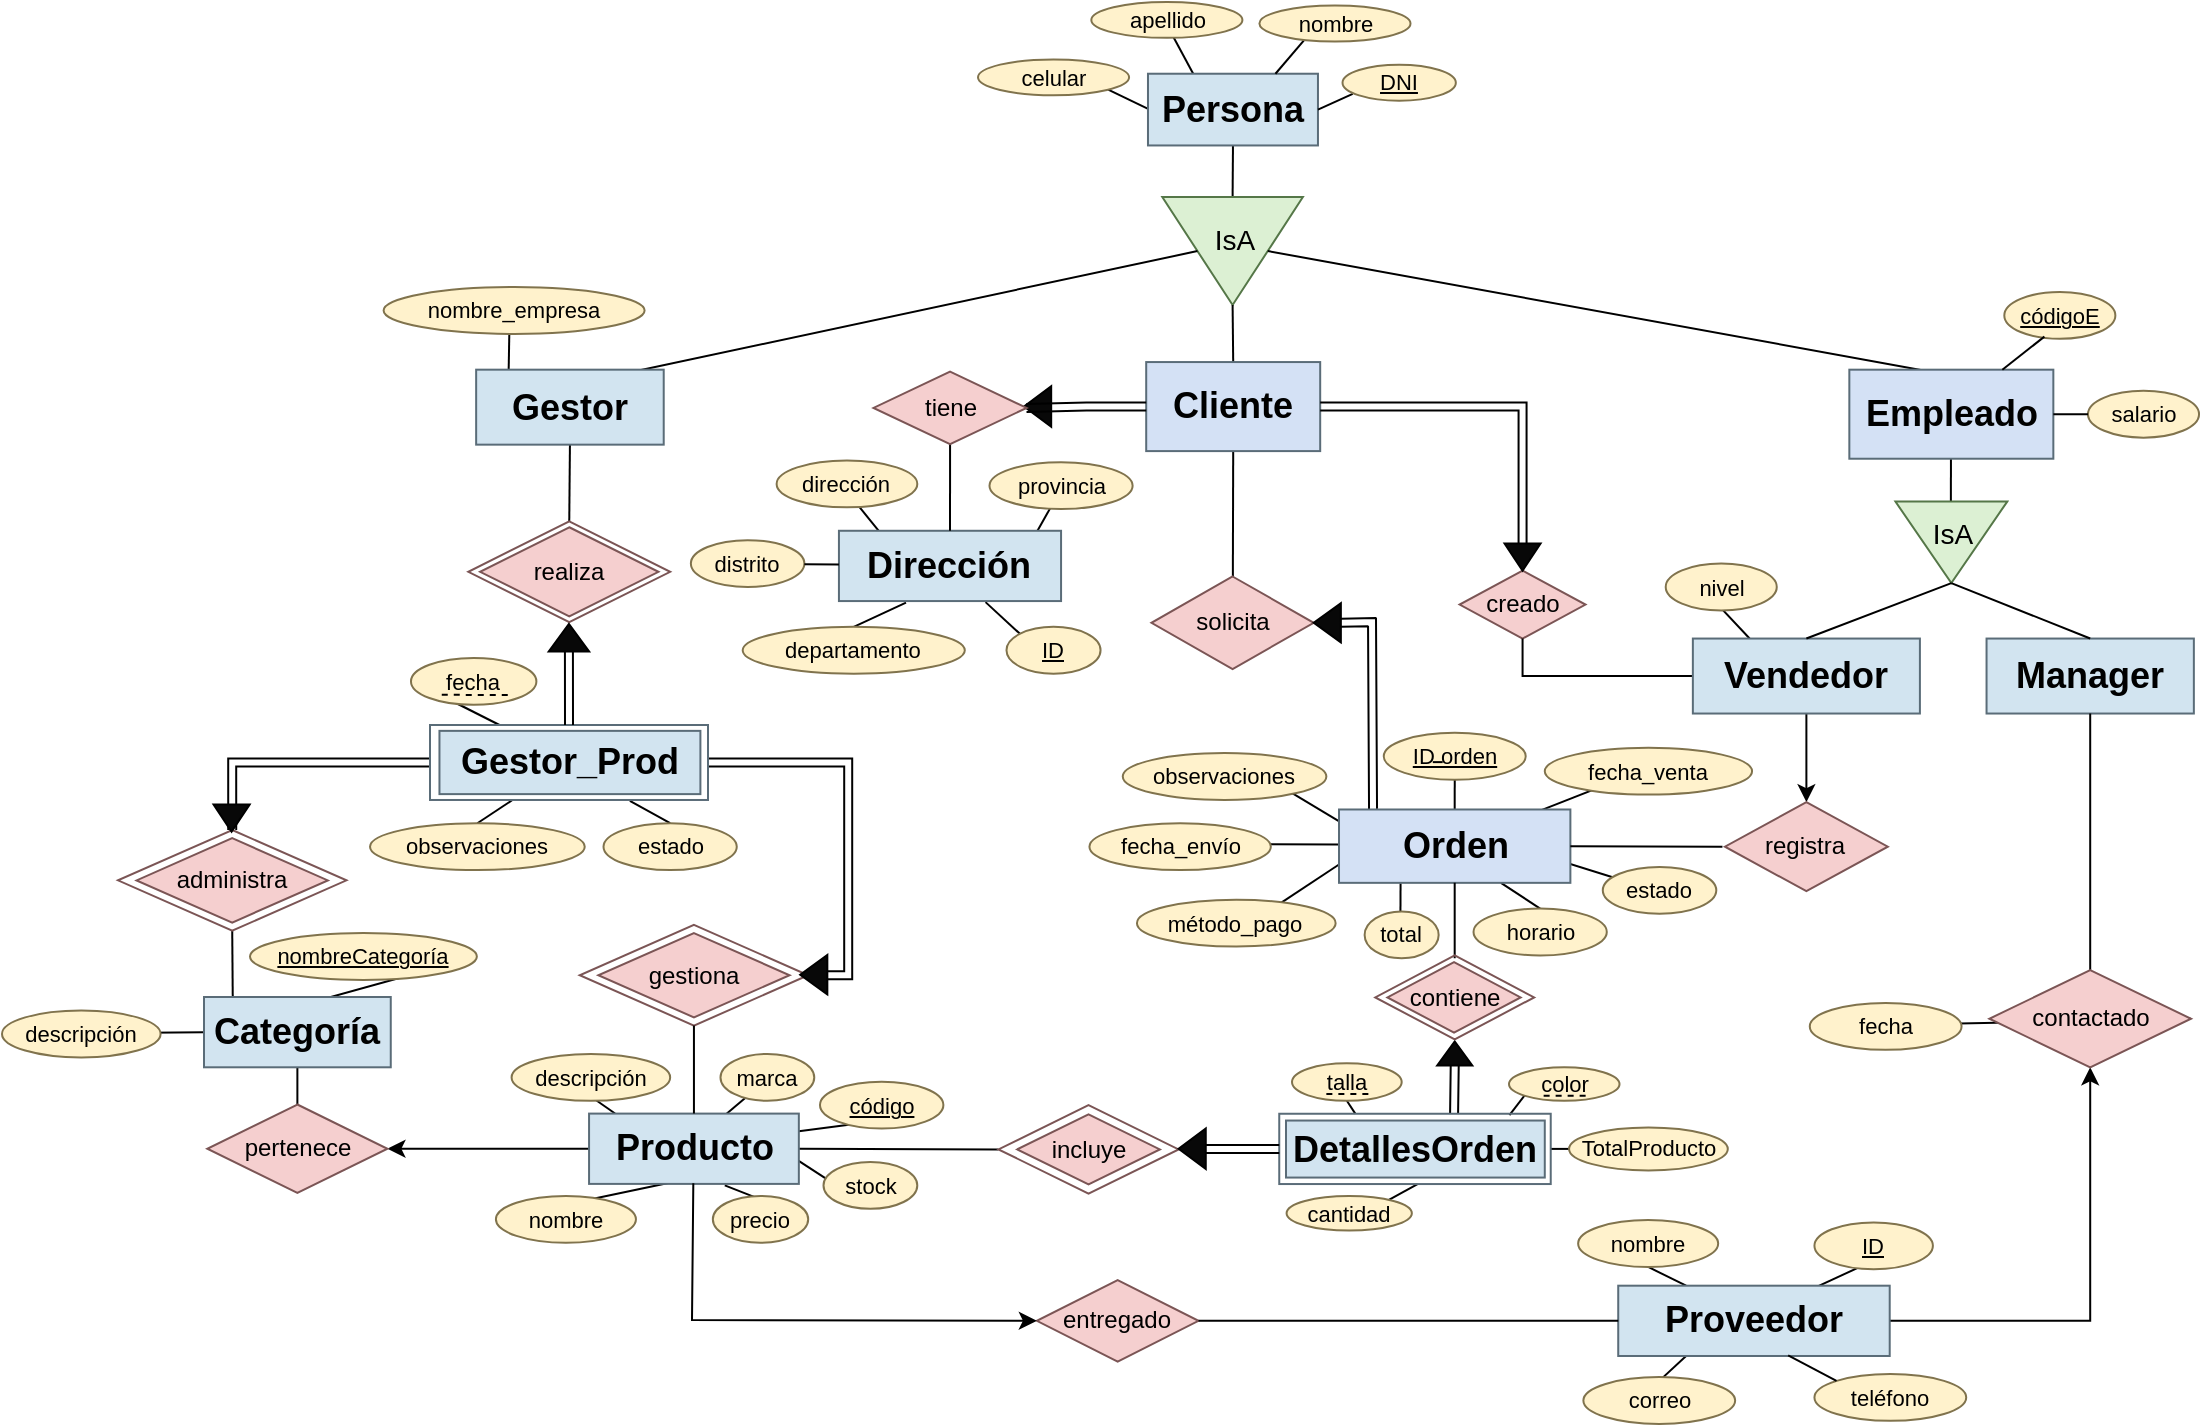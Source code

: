<mxfile version="24.7.17">
  <diagram id="R2lEEEUBdFMjLlhIrx00" name="Page-1">
    <mxGraphModel dx="2688" dy="649" grid="0" gridSize="10" guides="1" tooltips="1" connect="1" arrows="1" fold="1" page="1" pageScale="1" pageWidth="850" pageHeight="1100" math="0" shadow="0" extFonts="Permanent Marker^https://fonts.googleapis.com/css?family=Permanent+Marker">
      <root>
        <mxCell id="0" />
        <mxCell id="1" parent="0" />
        <mxCell id="0wbGflrNy1XPaG-S96dj-253" value="" style="endArrow=none;html=1;rounded=0;entryX=0.5;entryY=1;entryDx=0;entryDy=0;exitX=0.154;exitY=0.024;exitDx=0;exitDy=0;exitPerimeter=0;" edge="1" parent="1" source="0wbGflrNy1XPaG-S96dj-189" target="0wbGflrNy1XPaG-S96dj-252">
          <mxGeometry width="50" height="50" relative="1" as="geometry">
            <mxPoint x="40.25" y="567.12" as="sourcePoint" />
            <mxPoint x="-8.889" y="528.377" as="targetPoint" />
          </mxGeometry>
        </mxCell>
        <mxCell id="0wbGflrNy1XPaG-S96dj-197" value="" style="endArrow=none;html=1;rounded=0;exitX=1;exitY=0.5;exitDx=0;exitDy=0;entryX=0;entryY=0.5;entryDx=0;entryDy=0;" edge="1" parent="1" source="0wbGflrNy1XPaG-S96dj-194" target="0wbGflrNy1XPaG-S96dj-189">
          <mxGeometry width="50" height="50" relative="1" as="geometry">
            <mxPoint x="46.914" y="557.017" as="sourcePoint" />
            <mxPoint x="70.359" y="572.248" as="targetPoint" />
          </mxGeometry>
        </mxCell>
        <mxCell id="0wbGflrNy1XPaG-S96dj-198" value="" style="endArrow=none;html=1;rounded=0;exitX=0;exitY=0.5;exitDx=0;exitDy=0;entryX=0;entryY=0.5;entryDx=0;entryDy=0;" edge="1" parent="1" source="0wbGflrNy1XPaG-S96dj-189" target="0wbGflrNy1XPaG-S96dj-196">
          <mxGeometry width="50" height="50" relative="1" as="geometry">
            <mxPoint x="62.956" y="560.989" as="sourcePoint" />
            <mxPoint x="49.382" y="577.391" as="targetPoint" />
          </mxGeometry>
        </mxCell>
        <mxCell id="0wbGflrNy1XPaG-S96dj-133" value="" style="rhombus;whiteSpace=wrap;html=1;fillColor=none;strokeColor=#7B5555;" vertex="1" parent="1">
          <mxGeometry x="164.866" y="529.428" width="114.23" height="50.378" as="geometry" />
        </mxCell>
        <mxCell id="0wbGflrNy1XPaG-S96dj-252" value="" style="rhombus;whiteSpace=wrap;html=1;fillColor=none;strokeColor=#7B5555;" vertex="1" parent="1">
          <mxGeometry x="-66.004" y="481.998" width="114.23" height="50.378" as="geometry" />
        </mxCell>
        <mxCell id="0wbGflrNy1XPaG-S96dj-215" value="" style="endArrow=none;html=1;rounded=0;exitX=0.644;exitY=0.003;exitDx=0;exitDy=0;entryX=0;entryY=0.5;entryDx=0;entryDy=0;shape=link;exitPerimeter=0;" edge="1" parent="1" source="0wbGflrNy1XPaG-S96dj-207" target="0wbGflrNy1XPaG-S96dj-219">
          <mxGeometry width="50" height="50" relative="1" as="geometry">
            <mxPoint x="602.28" y="626" as="sourcePoint" />
            <mxPoint x="602.28" y="588" as="targetPoint" />
          </mxGeometry>
        </mxCell>
        <mxCell id="0wbGflrNy1XPaG-S96dj-205" value="" style="endArrow=none;html=1;rounded=0;exitX=0;exitY=0.5;exitDx=0;exitDy=0;entryX=1;entryY=0.5;entryDx=0;entryDy=0;" edge="1" parent="1" source="0wbGflrNy1XPaG-S96dj-204" target="0wbGflrNy1XPaG-S96dj-163">
          <mxGeometry width="50" height="50" relative="1" as="geometry">
            <mxPoint x="821" y="718" as="sourcePoint" />
            <mxPoint x="798" y="729" as="targetPoint" />
          </mxGeometry>
        </mxCell>
        <mxCell id="0wbGflrNy1XPaG-S96dj-36" value="" style="endArrow=none;html=1;rounded=0;exitX=0.848;exitY=0.018;exitDx=0;exitDy=0;entryX=0.315;entryY=0.104;entryDx=0;entryDy=0;exitPerimeter=0;entryPerimeter=0;" edge="1" parent="1" source="0wbGflrNy1XPaG-S96dj-207" target="0wbGflrNy1XPaG-S96dj-40">
          <mxGeometry width="50" height="50" relative="1" as="geometry">
            <mxPoint x="616.096" y="659.375" as="sourcePoint" />
            <mxPoint x="592.072" y="598.568" as="targetPoint" />
          </mxGeometry>
        </mxCell>
        <mxCell id="0wbGflrNy1XPaG-S96dj-33" value="" style="endArrow=none;html=1;rounded=0;entryX=0.406;entryY=0.934;entryDx=0;entryDy=0;entryPerimeter=0;" edge="1" parent="1" target="0wbGflrNy1XPaG-S96dj-39">
          <mxGeometry width="50" height="50" relative="1" as="geometry">
            <mxPoint x="583.773" y="659.025" as="sourcePoint" />
            <mxPoint x="684.004" y="706.589" as="targetPoint" />
          </mxGeometry>
        </mxCell>
        <mxCell id="0wbGflrNy1XPaG-S96dj-31" value="" style="endArrow=none;html=1;rounded=0;exitX=0;exitY=0.5;exitDx=0;exitDy=0;entryX=1;entryY=0.5;entryDx=0;entryDy=0;" edge="1" parent="1" source="0wbGflrNy1XPaG-S96dj-44" target="0wbGflrNy1XPaG-S96dj-207">
          <mxGeometry width="50" height="50" relative="1" as="geometry">
            <mxPoint x="516.527" y="553.758" as="sourcePoint" />
            <mxPoint x="495.809" y="536.254" as="targetPoint" />
          </mxGeometry>
        </mxCell>
        <mxCell id="0wbGflrNy1XPaG-S96dj-188" value="" style="endArrow=none;html=1;rounded=0;entryX=0.5;entryY=0;entryDx=0;entryDy=0;exitX=0.5;exitY=1;exitDx=0;exitDy=0;" edge="1" parent="1" source="0wbGflrNy1XPaG-S96dj-189" target="0wbGflrNy1XPaG-S96dj-186">
          <mxGeometry width="50" height="50" relative="1" as="geometry">
            <mxPoint x="-22.046" y="641.046" as="sourcePoint" />
            <mxPoint x="59.397" y="641.046" as="targetPoint" />
          </mxGeometry>
        </mxCell>
        <mxCell id="0wbGflrNy1XPaG-S96dj-181" value="" style="endArrow=none;html=1;rounded=0;exitX=0.25;exitY=1;exitDx=0;exitDy=0;entryX=0.484;entryY=0.129;entryDx=0;entryDy=0;entryPerimeter=0;" edge="1" parent="1" source="0wbGflrNy1XPaG-S96dj-155" target="0wbGflrNy1XPaG-S96dj-160">
          <mxGeometry width="50" height="50" relative="1" as="geometry">
            <mxPoint x="678.427" y="737.965" as="sourcePoint" />
            <mxPoint x="638.94" y="761.397" as="targetPoint" />
          </mxGeometry>
        </mxCell>
        <mxCell id="0wbGflrNy1XPaG-S96dj-177" value="" style="endArrow=none;html=1;rounded=0;exitX=0.5;exitY=1;exitDx=0;exitDy=0;entryX=0.25;entryY=0;entryDx=0;entryDy=0;" edge="1" parent="1" source="0wbGflrNy1XPaG-S96dj-158" target="0wbGflrNy1XPaG-S96dj-155">
          <mxGeometry width="50" height="50" relative="1" as="geometry">
            <mxPoint x="727.923" y="580.972" as="sourcePoint" />
            <mxPoint x="751.368" y="596.203" as="targetPoint" />
          </mxGeometry>
        </mxCell>
        <mxCell id="0wbGflrNy1XPaG-S96dj-178" value="" style="endArrow=none;html=1;rounded=0;exitX=0.393;exitY=0.938;exitDx=0;exitDy=0;entryX=0.719;entryY=0.038;entryDx=0;entryDy=0;entryPerimeter=0;exitPerimeter=0;" edge="1" parent="1" source="0wbGflrNy1XPaG-S96dj-157" target="0wbGflrNy1XPaG-S96dj-155">
          <mxGeometry width="50" height="50" relative="1" as="geometry">
            <mxPoint x="698.307" y="696.959" as="sourcePoint" />
            <mxPoint x="730.39" y="721.563" as="targetPoint" />
          </mxGeometry>
        </mxCell>
        <mxCell id="0wbGflrNy1XPaG-S96dj-146" value="" style="endArrow=none;html=1;rounded=0;exitX=0.416;exitY=0.86;exitDx=0;exitDy=0;entryX=0.69;entryY=0.073;entryDx=0;entryDy=0;entryPerimeter=0;exitPerimeter=0;" edge="1" parent="1" source="0wbGflrNy1XPaG-S96dj-145" target="ELXSJOn3E0flHP4w-PMO-53">
          <mxGeometry width="50" height="50" relative="1" as="geometry">
            <mxPoint x="182.179" y="620.286" as="sourcePoint" />
            <mxPoint x="185.88" y="635.516" as="targetPoint" />
          </mxGeometry>
        </mxCell>
        <mxCell id="0wbGflrNy1XPaG-S96dj-144" value="" style="endArrow=none;html=1;rounded=0;exitX=0.25;exitY=0;exitDx=0;exitDy=0;entryX=0.465;entryY=0.864;entryDx=0;entryDy=0;entryPerimeter=0;" edge="1" parent="1" source="0wbGflrNy1XPaG-S96dj-87" target="0wbGflrNy1XPaG-S96dj-89">
          <mxGeometry width="50" height="50" relative="1" as="geometry">
            <mxPoint x="720.196" y="389.544" as="sourcePoint" />
            <mxPoint x="736.237" y="366.113" as="targetPoint" />
          </mxGeometry>
        </mxCell>
        <mxCell id="0wbGflrNy1XPaG-S96dj-119" value="" style="endArrow=none;html=1;rounded=0;exitX=0.431;exitY=0.077;exitDx=0;exitDy=0;exitPerimeter=0;entryX=0.5;entryY=1;entryDx=0;entryDy=0;" edge="1" parent="1">
          <mxGeometry width="50" height="50" relative="1" as="geometry">
            <mxPoint x="850.43" y="319.858" as="sourcePoint" />
            <mxPoint x="850.492" y="287.487" as="targetPoint" />
          </mxGeometry>
        </mxCell>
        <mxCell id="0wbGflrNy1XPaG-S96dj-48" value="" style="endArrow=none;html=1;rounded=0;exitX=0.266;exitY=1.004;exitDx=0;exitDy=0;exitPerimeter=0;entryX=0.484;entryY=0;entryDx=0;entryDy=0;entryPerimeter=0;" edge="1" parent="1" source="ELXSJOn3E0flHP4w-PMO-58" target="0wbGflrNy1XPaG-S96dj-47">
          <mxGeometry width="50" height="50" relative="1" as="geometry">
            <mxPoint x="574.971" y="508.641" as="sourcePoint" />
            <mxPoint x="575.819" y="517.322" as="targetPoint" />
          </mxGeometry>
        </mxCell>
        <mxCell id="0wbGflrNy1XPaG-S96dj-86" value="" style="endArrow=none;html=1;rounded=0;exitX=0.28;exitY=-0.002;exitDx=0;exitDy=0;entryX=0.5;entryY=1;entryDx=0;entryDy=0;exitPerimeter=0;" edge="1" parent="1" source="0wbGflrNy1XPaG-S96dj-207" target="0wbGflrNy1XPaG-S96dj-43">
          <mxGeometry width="50" height="50" relative="1" as="geometry">
            <mxPoint x="622.574" y="623.983" as="sourcePoint" />
            <mxPoint x="688.399" y="589.311" as="targetPoint" />
          </mxGeometry>
        </mxCell>
        <mxCell id="0wbGflrNy1XPaG-S96dj-82" value="" style="endArrow=none;html=1;rounded=0;exitX=0.5;exitY=0;exitDx=0;exitDy=0;" edge="1" parent="1" source="0wbGflrNy1XPaG-S96dj-78" target="0wbGflrNy1XPaG-S96dj-1">
          <mxGeometry width="50" height="50" relative="1" as="geometry">
            <mxPoint x="222.861" y="495.233" as="sourcePoint" />
            <mxPoint x="214.223" y="477.66" as="targetPoint" />
          </mxGeometry>
        </mxCell>
        <mxCell id="0wbGflrNy1XPaG-S96dj-81" value="" style="endArrow=none;html=1;rounded=0;exitX=0.5;exitY=0;exitDx=0;exitDy=0;entryX=0.719;entryY=1.013;entryDx=0;entryDy=0;entryPerimeter=0;" edge="1" parent="1" source="0wbGflrNy1XPaG-S96dj-76" target="0wbGflrNy1XPaG-S96dj-1">
          <mxGeometry width="50" height="50" relative="1" as="geometry">
            <mxPoint x="263.582" y="615.907" as="sourcePoint" />
            <mxPoint x="288.262" y="632.309" as="targetPoint" />
          </mxGeometry>
        </mxCell>
        <mxCell id="0wbGflrNy1XPaG-S96dj-83" value="" style="endArrow=none;html=1;rounded=0;exitX=0.25;exitY=0;exitDx=0;exitDy=0;entryX=0.24;entryY=0.801;entryDx=0;entryDy=0;entryPerimeter=0;" edge="1" parent="1" source="0wbGflrNy1XPaG-S96dj-1" target="0wbGflrNy1XPaG-S96dj-77">
          <mxGeometry width="50" height="50" relative="1" as="geometry">
            <mxPoint x="110.568" y="499.92" as="sourcePoint" />
            <mxPoint x="136.482" y="480.003" as="targetPoint" />
          </mxGeometry>
        </mxCell>
        <mxCell id="RXgUs7teRVPHH2OxWNDd-2" value="creado" style="rhombus;whiteSpace=wrap;html=1;fillColor=#F5CFCF;strokeColor=#7B5555;" parent="1" vertex="1">
          <mxGeometry x="604.818" y="352.3" width="62.933" height="33.976" as="geometry" />
        </mxCell>
        <mxCell id="55ezojVvOQlJSLOhFWwa-83" value="" style="endArrow=classic;html=1;rounded=0;exitX=0.5;exitY=1;exitDx=0;exitDy=0;entryX=0.5;entryY=0;entryDx=0;entryDy=0;" parent="1" target="0wbGflrNy1XPaG-S96dj-57" edge="1" source="0wbGflrNy1XPaG-S96dj-87">
          <mxGeometry width="50" height="50" relative="1" as="geometry">
            <mxPoint x="790.533" y="465.944" as="sourcePoint" />
            <mxPoint x="778.193" y="461.246" as="targetPoint" />
          </mxGeometry>
        </mxCell>
        <mxCell id="ELXSJOn3E0flHP4w-PMO-66" value="" style="endArrow=none;html=1;rounded=0;entryX=0.482;entryY=0.883;entryDx=0;entryDy=0;exitX=0.173;exitY=0.063;exitDx=0;exitDy=0;entryPerimeter=0;exitPerimeter=0;" parent="1" source="ELXSJOn3E0flHP4w-PMO-39" target="ELXSJOn3E0flHP4w-PMO-65" edge="1">
          <mxGeometry width="50" height="50" relative="1" as="geometry">
            <mxPoint x="2.017" y="284.347" as="sourcePoint" />
            <mxPoint x="-189.251" y="123.84" as="targetPoint" />
          </mxGeometry>
        </mxCell>
        <mxCell id="ELXSJOn3E0flHP4w-PMO-46" value="" style="endArrow=none;html=1;rounded=0;exitX=0.5;exitY=0;exitDx=0;exitDy=0;entryX=0.5;entryY=1;entryDx=0;entryDy=0;" parent="1" source="ELXSJOn3E0flHP4w-PMO-47" target="ELXSJOn3E0flHP4w-PMO-39" edge="1">
          <mxGeometry width="50" height="50" relative="1" as="geometry">
            <mxPoint x="253.75" y="413.222" as="sourcePoint" />
            <mxPoint x="247.58" y="331.211" as="targetPoint" />
          </mxGeometry>
        </mxCell>
        <mxCell id="55ezojVvOQlJSLOhFWwa-85" value="" style="endArrow=none;html=1;rounded=0;exitX=0.817;exitY=0.081;exitDx=0;exitDy=0;entryX=0.669;entryY=0.14;entryDx=0;entryDy=0;exitPerimeter=0;entryPerimeter=0;" parent="1" source="ELXSJOn3E0flHP4w-PMO-58" target="55ezojVvOQlJSLOhFWwa-84" edge="1">
          <mxGeometry width="50" height="50" relative="1" as="geometry">
            <mxPoint x="638.136" y="518.962" as="sourcePoint" />
            <mxPoint x="644.306" y="544.737" as="targetPoint" />
          </mxGeometry>
        </mxCell>
        <mxCell id="55ezojVvOQlJSLOhFWwa-69" value="" style="endArrow=none;html=1;rounded=0;exitX=0.439;exitY=0.027;exitDx=0;exitDy=0;entryX=0.647;entryY=1.02;entryDx=0;entryDy=0;entryPerimeter=0;exitPerimeter=0;" parent="1" source="55ezojVvOQlJSLOhFWwa-61" target="ELXSJOn3E0flHP4w-PMO-53" edge="1">
          <mxGeometry width="50" height="50" relative="1" as="geometry">
            <mxPoint x="196.061" y="695.267" as="sourcePoint" />
            <mxPoint x="200.997" y="670.664" as="targetPoint" />
          </mxGeometry>
        </mxCell>
        <mxCell id="55ezojVvOQlJSLOhFWwa-68" value="" style="endArrow=none;html=1;rounded=0;exitX=0.551;exitY=0.15;exitDx=0;exitDy=0;entryX=0.389;entryY=0.98;entryDx=0;entryDy=0;exitPerimeter=0;entryPerimeter=0;" parent="1" source="55ezojVvOQlJSLOhFWwa-62" target="ELXSJOn3E0flHP4w-PMO-53" edge="1">
          <mxGeometry width="50" height="50" relative="1" as="geometry">
            <mxPoint x="147.935" y="684.723" as="sourcePoint" />
            <mxPoint x="170.147" y="665.977" as="targetPoint" />
          </mxGeometry>
        </mxCell>
        <mxCell id="55ezojVvOQlJSLOhFWwa-70" value="" style="endArrow=none;html=1;rounded=0;exitX=0.298;exitY=0.883;exitDx=0;exitDy=0;entryX=0.626;entryY=0.078;entryDx=0;entryDy=0;entryPerimeter=0;exitPerimeter=0;" parent="1" source="55ezojVvOQlJSLOhFWwa-60" target="ELXSJOn3E0flHP4w-PMO-53" edge="1">
          <mxGeometry width="50" height="50" relative="1" as="geometry">
            <mxPoint x="270.1" y="699.954" as="sourcePoint" />
            <mxPoint x="250.356" y="669.492" as="targetPoint" />
          </mxGeometry>
        </mxCell>
        <mxCell id="55ezojVvOQlJSLOhFWwa-65" value="" style="endArrow=none;html=1;rounded=0;exitX=0.374;exitY=0.873;exitDx=0;exitDy=0;entryX=1;entryY=0.25;entryDx=0;entryDy=0;exitPerimeter=0;" parent="1" source="55ezojVvOQlJSLOhFWwa-58" target="ELXSJOn3E0flHP4w-PMO-53" edge="1">
          <mxGeometry width="50" height="50" relative="1" as="geometry">
            <mxPoint x="291.078" y="520.7" as="sourcePoint" />
            <mxPoint x="324.395" y="520.7" as="targetPoint" />
          </mxGeometry>
        </mxCell>
        <mxCell id="55ezojVvOQlJSLOhFWwa-71" value="" style="endArrow=none;html=1;rounded=0;exitX=0.47;exitY=0.839;exitDx=0;exitDy=0;entryX=0.124;entryY=-0.002;entryDx=0;entryDy=0;entryPerimeter=0;exitPerimeter=0;" parent="1" source="55ezojVvOQlJSLOhFWwa-59" target="ELXSJOn3E0flHP4w-PMO-53" edge="1">
          <mxGeometry width="50" height="50" relative="1" as="geometry">
            <mxPoint x="321.927" y="682.38" as="sourcePoint" />
            <mxPoint x="288.61" y="667.149" as="targetPoint" />
          </mxGeometry>
        </mxCell>
        <mxCell id="55ezojVvOQlJSLOhFWwa-22" value="" style="endArrow=none;html=1;rounded=0;exitX=1;exitY=0.5;exitDx=0;exitDy=0;entryX=0;entryY=0.5;entryDx=0;entryDy=0;" parent="1" source="ELXSJOn3E0flHP4w-PMO-53" target="0wbGflrNy1XPaG-S96dj-216" edge="1">
          <mxGeometry width="50" height="50" relative="1" as="geometry">
            <mxPoint x="273.721" y="641.719" as="sourcePoint" />
            <mxPoint x="374.23" y="641.02" as="targetPoint" />
          </mxGeometry>
        </mxCell>
        <mxCell id="55ezojVvOQlJSLOhFWwa-9" value="" style="endArrow=none;html=1;rounded=0;exitX=-0.001;exitY=0.706;exitDx=0;exitDy=0;entryX=0.973;entryY=0.449;entryDx=0;entryDy=0;entryPerimeter=0;exitPerimeter=0;" parent="1" target="55ezojVvOQlJSLOhFWwa-57" edge="1">
          <mxGeometry width="50" height="50" relative="1" as="geometry">
            <mxPoint x="544.391" y="489.284" as="sourcePoint" />
            <mxPoint x="523.967" y="489.825" as="targetPoint" />
          </mxGeometry>
        </mxCell>
        <mxCell id="55ezojVvOQlJSLOhFWwa-19" value="" style="endArrow=none;html=1;rounded=0;entryX=0.5;entryY=1;entryDx=0;entryDy=0;exitX=0.5;exitY=0;exitDx=0;exitDy=0;" parent="1" source="ELXSJOn3E0flHP4w-PMO-58" target="0wbGflrNy1XPaG-S96dj-60" edge="1">
          <mxGeometry width="50" height="50" relative="1" as="geometry">
            <mxPoint x="603.006" y="472.075" as="sourcePoint" />
            <mxPoint x="705.715" y="472.038" as="targetPoint" />
          </mxGeometry>
        </mxCell>
        <mxCell id="55ezojVvOQlJSLOhFWwa-15" value="" style="endArrow=none;html=1;rounded=0;exitX=0;exitY=0.5;exitDx=0;exitDy=0;entryX=0.147;entryY=-0.008;entryDx=0;entryDy=0;entryPerimeter=0;shape=link;" parent="1" source="0wbGflrNy1XPaG-S96dj-140" target="ELXSJOn3E0flHP4w-PMO-58" edge="1">
          <mxGeometry width="50" height="50" relative="1" as="geometry">
            <mxPoint x="495.034" y="367.085" as="sourcePoint" />
            <mxPoint x="565.948" y="469.459" as="targetPoint" />
            <Array as="points">
              <mxPoint x="561.012" y="378.075" />
            </Array>
          </mxGeometry>
        </mxCell>
        <mxCell id="55ezojVvOQlJSLOhFWwa-12" value="" style="endArrow=none;html=1;rounded=0;entryX=0.5;entryY=0;entryDx=0;entryDy=0;exitX=0.7;exitY=1;exitDx=0;exitDy=0;exitPerimeter=0;" parent="1" source="ELXSJOn3E0flHP4w-PMO-58" target="55ezojVvOQlJSLOhFWwa-11" edge="1">
          <mxGeometry width="50" height="50" relative="1" as="geometry">
            <mxPoint x="654.177" y="540.754" as="sourcePoint" />
            <mxPoint x="681.325" y="555.985" as="targetPoint" />
          </mxGeometry>
        </mxCell>
        <mxCell id="55ezojVvOQlJSLOhFWwa-48" value="" style="endArrow=none;html=1;rounded=0;entryX=-0.001;entryY=0.158;entryDx=0;entryDy=0;exitX=0.832;exitY=0.855;exitDx=0;exitDy=0;exitPerimeter=0;entryPerimeter=0;" parent="1" source="55ezojVvOQlJSLOhFWwa-45" target="ELXSJOn3E0flHP4w-PMO-58" edge="1">
          <mxGeometry width="50" height="50" relative="1" as="geometry">
            <mxPoint x="518.217" y="469.487" as="sourcePoint" />
            <mxPoint x="544.507" y="484.225" as="targetPoint" />
          </mxGeometry>
        </mxCell>
        <mxCell id="55ezojVvOQlJSLOhFWwa-47" value="" style="endArrow=none;html=1;rounded=0;entryX=0.704;entryY=0.125;entryDx=0;entryDy=0;exitX=0;exitY=0.75;exitDx=0;exitDy=0;entryPerimeter=0;" parent="1" source="ELXSJOn3E0flHP4w-PMO-58" target="55ezojVvOQlJSLOhFWwa-56" edge="1">
          <mxGeometry width="50" height="50" relative="1" as="geometry">
            <mxPoint x="593.095" y="511.464" as="sourcePoint" />
            <mxPoint x="620.502" y="531.428" as="targetPoint" />
          </mxGeometry>
        </mxCell>
        <mxCell id="55ezojVvOQlJSLOhFWwa-17" value="" style="endArrow=none;html=1;rounded=0;entryX=0.08;entryY=0.215;entryDx=0;entryDy=0;exitX=0.385;exitY=0.008;exitDx=0;exitDy=0;exitPerimeter=0;entryPerimeter=0;" parent="1" target="55ezojVvOQlJSLOhFWwa-16" edge="1">
          <mxGeometry width="50" height="50" relative="1" as="geometry">
            <mxPoint x="574.238" y="472.038" as="sourcePoint" />
            <mxPoint x="574.482" y="453.845" as="targetPoint" />
          </mxGeometry>
        </mxCell>
        <mxCell id="55ezojVvOQlJSLOhFWwa-43" value="" style="endArrow=none;html=1;rounded=0;exitX=0.211;exitY=0.126;exitDx=0;exitDy=0;exitPerimeter=0;entryX=0.575;entryY=0.943;entryDx=0;entryDy=0;entryPerimeter=0;" parent="1" source="ELXSJOn3E0flHP4w-PMO-56" target="55ezojVvOQlJSLOhFWwa-36" edge="1">
          <mxGeometry width="50" height="50" relative="1" as="geometry">
            <mxPoint x="306.811" y="386.276" as="sourcePoint" />
            <mxPoint x="262.387" y="394.477" as="targetPoint" />
          </mxGeometry>
        </mxCell>
        <mxCell id="55ezojVvOQlJSLOhFWwa-39" value="" style="endArrow=none;html=1;rounded=0;entryX=0.5;entryY=0;entryDx=0;entryDy=0;exitX=0.302;exitY=1.022;exitDx=0;exitDy=0;exitPerimeter=0;" parent="1" source="ELXSJOn3E0flHP4w-PMO-56" target="55ezojVvOQlJSLOhFWwa-33" edge="1">
          <mxGeometry width="50" height="50" relative="1" as="geometry">
            <mxPoint x="414.168" y="382.761" as="sourcePoint" />
            <mxPoint x="453.655" y="382.761" as="targetPoint" />
          </mxGeometry>
        </mxCell>
        <mxCell id="55ezojVvOQlJSLOhFWwa-38" value="" style="endArrow=none;html=1;rounded=0;entryX=0.448;entryY=0.852;entryDx=0;entryDy=0;exitX=0.881;exitY=0.071;exitDx=0;exitDy=0;exitPerimeter=0;entryPerimeter=0;" parent="1" source="ELXSJOn3E0flHP4w-PMO-56" target="55ezojVvOQlJSLOhFWwa-31" edge="1">
          <mxGeometry width="50" height="50" relative="1" as="geometry">
            <mxPoint x="414.168" y="382.761" as="sourcePoint" />
            <mxPoint x="453.655" y="390.962" as="targetPoint" />
          </mxGeometry>
        </mxCell>
        <mxCell id="55ezojVvOQlJSLOhFWwa-37" value="" style="endArrow=none;html=1;rounded=0;entryX=0;entryY=0;entryDx=0;entryDy=0;exitX=0.66;exitY=1.015;exitDx=0;exitDy=0;exitPerimeter=0;" parent="1" source="ELXSJOn3E0flHP4w-PMO-56" target="55ezojVvOQlJSLOhFWwa-34" edge="1">
          <mxGeometry width="50" height="50" relative="1" as="geometry">
            <mxPoint x="575.819" y="337.069" as="sourcePoint" />
            <mxPoint x="685.644" y="485.861" as="targetPoint" />
          </mxGeometry>
        </mxCell>
        <mxCell id="ELXSJOn3E0flHP4w-PMO-70" value="" style="shape=link;html=1;rounded=0;exitX=0;exitY=0.5;exitDx=0;exitDy=0;" parent="1" edge="1" source="RXgUs7teRVPHH2OxWNDd-12">
          <mxGeometry width="100" relative="1" as="geometry">
            <mxPoint x="500.885" y="292.549" as="sourcePoint" />
            <mxPoint x="393.19" y="270.288" as="targetPoint" />
          </mxGeometry>
        </mxCell>
        <mxCell id="ELXSJOn3E0flHP4w-PMO-22" value="" style="endArrow=none;html=1;rounded=0;exitX=0;exitY=0.5;exitDx=0;exitDy=0;entryX=0.5;entryY=1;entryDx=0;entryDy=0;" parent="1" source="ELXSJOn3E0flHP4w-PMO-31" target="ELXSJOn3E0flHP4w-PMO-2" edge="1">
          <mxGeometry width="50" height="50" relative="1" as="geometry">
            <mxPoint x="491.292" y="164.845" as="sourcePoint" />
            <mxPoint x="491.292" y="133.212" as="targetPoint" />
          </mxGeometry>
        </mxCell>
        <mxCell id="ELXSJOn3E0flHP4w-PMO-31" value="" style="triangle;whiteSpace=wrap;html=1;rotation=90;fillColor=#DCF0D3;strokeColor=#557748;" parent="1" vertex="1">
          <mxGeometry x="464.304" y="157.382" width="53.987" height="70.295" as="geometry" />
        </mxCell>
        <mxCell id="ELXSJOn3E0flHP4w-PMO-32" value="&lt;font style=&quot;font-size: 14px;&quot;&gt;IsA&lt;/font&gt;" style="text;html=1;align=center;verticalAlign=middle;resizable=0;points=[];autosize=1;strokeColor=none;fillColor=none;" parent="1" vertex="1">
          <mxGeometry x="471.598" y="171.998" width="40" height="30" as="geometry" />
        </mxCell>
        <mxCell id="ELXSJOn3E0flHP4w-PMO-34" value="" style="endArrow=none;html=1;rounded=0;entryX=0.5;entryY=0;entryDx=0;entryDy=0;exitX=0.5;exitY=0;exitDx=0;exitDy=0;" parent="1" target="ELXSJOn3E0flHP4w-PMO-31" edge="1">
          <mxGeometry width="50" height="50" relative="1" as="geometry">
            <mxPoint x="849.852" y="254.609" as="sourcePoint" />
            <mxPoint x="496.227" y="195.307" as="targetPoint" />
          </mxGeometry>
        </mxCell>
        <mxCell id="ELXSJOn3E0flHP4w-PMO-35" value="" style="endArrow=none;html=1;rounded=0;entryX=0.5;entryY=1;entryDx=0;entryDy=0;exitX=0.654;exitY=0.125;exitDx=0;exitDy=0;exitPerimeter=0;" parent="1" source="ELXSJOn3E0flHP4w-PMO-39" target="ELXSJOn3E0flHP4w-PMO-31" edge="1">
          <mxGeometry width="50" height="50" relative="1" as="geometry">
            <mxPoint x="270.717" y="277.318" as="sourcePoint" />
            <mxPoint x="455.814" y="195.307" as="targetPoint" />
          </mxGeometry>
        </mxCell>
        <mxCell id="ELXSJOn3E0flHP4w-PMO-38" value="" style="endArrow=none;html=1;rounded=0;entryX=1;entryY=0.5;entryDx=0;entryDy=0;exitX=0.5;exitY=0;exitDx=0;exitDy=0;" parent="1" source="ELXSJOn3E0flHP4w-PMO-45" target="ELXSJOn3E0flHP4w-PMO-31" edge="1">
          <mxGeometry width="50" height="50" relative="1" as="geometry">
            <mxPoint x="485.122" y="265.602" as="sourcePoint" />
            <mxPoint x="435.454" y="218.738" as="targetPoint" />
          </mxGeometry>
        </mxCell>
        <mxCell id="ELXSJOn3E0flHP4w-PMO-39" value="&lt;font style=&quot;font-size: 18px;&quot;&gt;&lt;b&gt;Gestor&lt;/b&gt;&lt;/font&gt;" style="rounded=0;whiteSpace=wrap;html=1;fillColor=#d2e4f0;strokeColor=#5a6c78;shadow=0;" parent="1" vertex="1">
          <mxGeometry x="113.075" y="251.836" width="93.783" height="37.491" as="geometry" />
        </mxCell>
        <mxCell id="ELXSJOn3E0flHP4w-PMO-47" value="" style="rhombus;whiteSpace=wrap;html=1;fillColor=none;strokeColor=#7B5555;" parent="1" vertex="1">
          <mxGeometry x="109.174" y="327.696" width="100.915" height="50.378" as="geometry" />
        </mxCell>
        <mxCell id="ELXSJOn3E0flHP4w-PMO-52" value="tiene" style="rhombus;whiteSpace=wrap;html=1;fillColor=#F5CFCF;strokeColor=#7B5555;" parent="1" vertex="1">
          <mxGeometry x="318.065" y="255.772" width="63.859" height="30.168" as="geometry" />
        </mxCell>
        <mxCell id="0wbGflrNy1XPaG-S96dj-190" value="" style="edgeStyle=orthogonalEdgeStyle;rounded=0;orthogonalLoop=1;jettySize=auto;html=1;" edge="1" parent="1" source="ELXSJOn3E0flHP4w-PMO-53" target="0wbGflrNy1XPaG-S96dj-186">
          <mxGeometry relative="1" as="geometry" />
        </mxCell>
        <mxCell id="ELXSJOn3E0flHP4w-PMO-53" value="&lt;font style=&quot;font-size: 18px;&quot;&gt;&lt;b&gt;Producto&lt;/b&gt;&lt;/font&gt;" style="rounded=0;whiteSpace=wrap;html=1;fillColor=#d2e4f0;strokeColor=#5a6c78;shadow=0;" parent="1" vertex="1">
          <mxGeometry x="169.53" y="623.8" width="104.89" height="35.15" as="geometry" />
        </mxCell>
        <mxCell id="ELXSJOn3E0flHP4w-PMO-56" value="&lt;font style=&quot;font-size: 18px;&quot;&gt;&lt;b&gt;Dirección&lt;/b&gt;&lt;/font&gt;" style="rounded=0;whiteSpace=wrap;html=1;fillColor=#d2e4f0;strokeColor=#5a6c78;shadow=0;" parent="1" vertex="1">
          <mxGeometry x="294.471" y="332.383" width="111.059" height="35.148" as="geometry" />
        </mxCell>
        <mxCell id="ELXSJOn3E0flHP4w-PMO-65" value="&lt;font style=&quot;font-size: 11px;&quot;&gt;nombre_empresa&lt;/font&gt;" style="ellipse;whiteSpace=wrap;html=1;fillColor=#FFF2CC;strokeColor=#80734D;" parent="1" vertex="1">
          <mxGeometry x="66.801" y="210.537" width="130.494" height="23.432" as="geometry" />
        </mxCell>
        <mxCell id="ELXSJOn3E0flHP4w-PMO-72" value="" style="html=1;rounded=0;exitX=0.5;exitY=1;exitDx=0;exitDy=0;entryX=0.5;entryY=1;entryDx=0;entryDy=0;" parent="1" source="ELXSJOn3E0flHP4w-PMO-45" target="ELXSJOn3E0flHP4w-PMO-50" edge="1">
          <mxGeometry width="100" relative="1" as="geometry">
            <mxPoint x="533.247" y="313.637" as="sourcePoint" />
            <mxPoint x="491.292" y="355.387" as="targetPoint" />
          </mxGeometry>
        </mxCell>
        <mxCell id="ELXSJOn3E0flHP4w-PMO-74" value="" style="group" parent="1" vertex="1" connectable="0">
          <mxGeometry x="540.651" y="468.994" width="132.036" height="44.93" as="geometry" />
        </mxCell>
        <mxCell id="ELXSJOn3E0flHP4w-PMO-58" value="&lt;b style=&quot;font-size: 18px;&quot;&gt;Orden&lt;/b&gt;" style="rounded=0;whiteSpace=wrap;html=1;fillColor=#D4E1F5;strokeColor=#5a6c78;shadow=0;" parent="ELXSJOn3E0flHP4w-PMO-74" vertex="1">
          <mxGeometry x="3.856" y="2.751" width="115.686" height="36.676" as="geometry" />
        </mxCell>
        <mxCell id="ELXSJOn3E0flHP4w-PMO-76" value="" style="endArrow=none;html=1;rounded=0;entryX=1;entryY=0.5;entryDx=0;entryDy=0;" parent="1" target="ELXSJOn3E0flHP4w-PMO-58" edge="1">
          <mxGeometry width="50" height="50" relative="1" as="geometry">
            <mxPoint x="736.237" y="490.376" as="sourcePoint" />
            <mxPoint x="702.92" y="475.59" as="targetPoint" />
          </mxGeometry>
        </mxCell>
        <mxCell id="55ezojVvOQlJSLOhFWwa-11" value="&lt;span style=&quot;font-size: 11px;&quot;&gt;horario&lt;/span&gt;" style="ellipse;whiteSpace=wrap;html=1;fillColor=#FFF2CC;strokeColor=#80734D;" parent="1" vertex="1">
          <mxGeometry x="611.765" y="521.282" width="66.635" height="23.432" as="geometry" />
        </mxCell>
        <mxCell id="55ezojVvOQlJSLOhFWwa-14" value="" style="group" parent="1" vertex="1" connectable="0">
          <mxGeometry x="448.102" y="248.028" width="86.996" height="44.52" as="geometry" />
        </mxCell>
        <mxCell id="ELXSJOn3E0flHP4w-PMO-45" value="&lt;b style=&quot;font-size: 18px;&quot;&gt;Cliente&lt;/b&gt;" style="rounded=0;whiteSpace=wrap;html=1;strokeColor=#5A6C78;fillColor=#D4E1F5;" parent="55ezojVvOQlJSLOhFWwa-14" vertex="1">
          <mxGeometry width="86.996" height="44.52" as="geometry" />
        </mxCell>
        <mxCell id="ELXSJOn3E0flHP4w-PMO-50" value="&lt;font style=&quot;font-size: 12px;&quot;&gt;solicita&lt;/font&gt;" style="rhombus;whiteSpace=wrap;html=1;fillColor=#F5CFCF;strokeColor=#7B5555;" parent="1" vertex="1">
          <mxGeometry x="450.73" y="355.252" width="81.134" height="46.254" as="geometry" />
        </mxCell>
        <mxCell id="55ezojVvOQlJSLOhFWwa-16" value="&lt;font style=&quot;font-size: 11px;&quot;&gt;estado&lt;/font&gt;" style="ellipse;whiteSpace=wrap;html=1;fillColor=#FFF2CC;strokeColor=#80734D;" parent="1" vertex="1">
          <mxGeometry x="676.389" y="500.463" width="56.763" height="23.432" as="geometry" />
        </mxCell>
        <mxCell id="55ezojVvOQlJSLOhFWwa-31" value="&lt;font style=&quot;font-size: 11px;&quot;&gt;provincia&lt;/font&gt;" style="ellipse;whiteSpace=wrap;html=1;fillColor=#FFF2CC;strokeColor=#80734D;" parent="1" vertex="1">
          <mxGeometry x="369.744" y="298.114" width="71.571" height="23.432" as="geometry" />
        </mxCell>
        <mxCell id="55ezojVvOQlJSLOhFWwa-32" style="edgeStyle=orthogonalEdgeStyle;rounded=0;orthogonalLoop=1;jettySize=auto;html=1;exitX=0.5;exitY=1;exitDx=0;exitDy=0;" parent="1" source="55ezojVvOQlJSLOhFWwa-31" target="55ezojVvOQlJSLOhFWwa-31" edge="1">
          <mxGeometry relative="1" as="geometry" />
        </mxCell>
        <mxCell id="55ezojVvOQlJSLOhFWwa-33" value="&lt;font style=&quot;font-size: 11px;&quot;&gt;departamento&lt;/font&gt;" style="ellipse;whiteSpace=wrap;html=1;fillColor=#FFF2CC;strokeColor=#80734D;" parent="1" vertex="1">
          <mxGeometry x="246.346" y="380.418" width="111.059" height="23.432" as="geometry" />
        </mxCell>
        <mxCell id="55ezojVvOQlJSLOhFWwa-34" value="&lt;span style=&quot;font-size: 11px;&quot;&gt;&lt;u&gt;ID&lt;/u&gt;&lt;/span&gt;" style="ellipse;whiteSpace=wrap;html=1;fillColor=#FFF2CC;strokeColor=#80734D;" parent="1" vertex="1">
          <mxGeometry x="378.246" y="380.418" width="47.027" height="23.432" as="geometry" />
        </mxCell>
        <mxCell id="55ezojVvOQlJSLOhFWwa-35" value="&lt;font style=&quot;font-size: 11px;&quot;&gt;distrito&lt;/font&gt;" style="ellipse;whiteSpace=wrap;html=1;fillColor=#FFF2CC;strokeColor=#80734D;" parent="1" vertex="1">
          <mxGeometry x="220.432" y="337.069" width="56.763" height="23.432" as="geometry" />
        </mxCell>
        <mxCell id="55ezojVvOQlJSLOhFWwa-36" value="&lt;font style=&quot;font-size: 11px;&quot;&gt;dirección&lt;/font&gt;" style="ellipse;whiteSpace=wrap;html=1;fillColor=#FFF2CC;strokeColor=#80734D;" parent="1" vertex="1">
          <mxGeometry x="263.313" y="297.235" width="70.337" height="23.432" as="geometry" />
        </mxCell>
        <mxCell id="55ezojVvOQlJSLOhFWwa-40" value="" style="endArrow=none;html=1;rounded=0;" parent="1" source="ELXSJOn3E0flHP4w-PMO-56" target="55ezojVvOQlJSLOhFWwa-35" edge="1">
          <mxGeometry width="50" height="50" relative="1" as="geometry">
            <mxPoint x="390.722" y="394.477" as="sourcePoint" />
            <mxPoint x="389.488" y="414.394" as="targetPoint" />
          </mxGeometry>
        </mxCell>
        <mxCell id="55ezojVvOQlJSLOhFWwa-45" value="&lt;font style=&quot;font-size: 11px;&quot;&gt;observaciones&lt;/font&gt;" style="ellipse;whiteSpace=wrap;html=1;fillColor=#FFF2CC;strokeColor=#80734D;" parent="1" vertex="1">
          <mxGeometry x="436.379" y="443.512" width="101.804" height="23.432" as="geometry" />
        </mxCell>
        <mxCell id="55ezojVvOQlJSLOhFWwa-56" value="&lt;span style=&quot;font-size: 11px;&quot;&gt;método_pago&lt;/span&gt;" style="ellipse;whiteSpace=wrap;html=1;fillColor=#FFF2CC;strokeColor=#80734D;" parent="1" vertex="1">
          <mxGeometry x="443.475" y="516.865" width="99.336" height="23.432" as="geometry" />
        </mxCell>
        <mxCell id="55ezojVvOQlJSLOhFWwa-57" value="&lt;font style=&quot;font-size: 11px;&quot;&gt;fecha_envío&lt;/font&gt;" style="ellipse;whiteSpace=wrap;html=1;fillColor=#FFF2CC;strokeColor=#80734D;" parent="1" vertex="1">
          <mxGeometry x="419.72" y="478.624" width="90.698" height="23.432" as="geometry" />
        </mxCell>
        <mxCell id="55ezojVvOQlJSLOhFWwa-58" value="&lt;font style=&quot;font-size: 11px;&quot;&gt;&lt;u&gt;código&lt;/u&gt;&lt;/font&gt;" style="ellipse;whiteSpace=wrap;html=1;fillColor=#FFF2CC;strokeColor=#80734D;" parent="1" vertex="1">
          <mxGeometry x="284.995" y="607.825" width="61.699" height="23.432" as="geometry" />
        </mxCell>
        <mxCell id="55ezojVvOQlJSLOhFWwa-59" value="&lt;font style=&quot;font-size: 11px;&quot;&gt;descripción&lt;/font&gt;" style="ellipse;whiteSpace=wrap;html=1;fillColor=#FFF2CC;strokeColor=#80734D;" parent="1" vertex="1">
          <mxGeometry x="130.801" y="593.983" width="79.283" height="23.432" as="geometry" />
        </mxCell>
        <mxCell id="55ezojVvOQlJSLOhFWwa-60" value="&lt;font style=&quot;font-size: 11px;&quot;&gt;marca&lt;/font&gt;" style="ellipse;whiteSpace=wrap;html=1;fillColor=#FFF2CC;strokeColor=#80734D;" parent="1" vertex="1">
          <mxGeometry x="235.244" y="593.981" width="46.891" height="23.432" as="geometry" />
        </mxCell>
        <mxCell id="55ezojVvOQlJSLOhFWwa-61" value="&lt;span style=&quot;font-size: 11px;&quot;&gt;precio&lt;/span&gt;" style="ellipse;whiteSpace=wrap;html=1;fillColor=#FFF2CC;strokeColor=#80734D;" parent="1" vertex="1">
          <mxGeometry x="231.42" y="664.95" width="47.68" height="23.43" as="geometry" />
        </mxCell>
        <mxCell id="55ezojVvOQlJSLOhFWwa-62" value="&lt;span style=&quot;font-size: 11px;&quot;&gt;nombre&lt;/span&gt;" style="ellipse;whiteSpace=wrap;html=1;fillColor=#FFF2CC;strokeColor=#80734D;" parent="1" vertex="1">
          <mxGeometry x="122.952" y="664.949" width="70.029" height="23.432" as="geometry" />
        </mxCell>
        <mxCell id="55ezojVvOQlJSLOhFWwa-84" value="&lt;span style=&quot;font-size: 11px;&quot;&gt;fecha_venta&lt;/span&gt;" style="ellipse;whiteSpace=wrap;html=1;fillColor=#FFF2CC;strokeColor=#80734D;" parent="1" vertex="1">
          <mxGeometry x="647.39" y="440.876" width="103.655" height="23.432" as="geometry" />
        </mxCell>
        <mxCell id="RXgUs7teRVPHH2OxWNDd-1" value="" style="endArrow=none;html=1;rounded=0;entryX=0;entryY=0.5;entryDx=0;entryDy=0;exitX=0.5;exitY=1;exitDx=0;exitDy=0;" parent="1" source="RXgUs7teRVPHH2OxWNDd-2" target="0wbGflrNy1XPaG-S96dj-87" edge="1">
          <mxGeometry width="50" height="50" relative="1" as="geometry">
            <mxPoint x="723.281" y="274.611" as="sourcePoint" />
            <mxPoint x="782.512" y="274.611" as="targetPoint" />
            <Array as="points">
              <mxPoint x="636.285" y="405.021" />
            </Array>
          </mxGeometry>
        </mxCell>
        <mxCell id="RXgUs7teRVPHH2OxWNDd-9" value="" style="triangle;whiteSpace=wrap;html=1;rotation=90;fillColor=#080808;" parent="1" vertex="1">
          <mxGeometry x="629.498" y="336.507" width="13.574" height="18.019" as="geometry" />
        </mxCell>
        <mxCell id="RXgUs7teRVPHH2OxWNDd-11" value="" style="endArrow=none;html=1;rounded=0;entryX=0.5;entryY=0;entryDx=0;entryDy=0;exitX=0.5;exitY=1;exitDx=0;exitDy=0;" parent="1" source="0wbGflrNy1XPaG-S96dj-54" target="ELXSJOn3E0flHP4w-PMO-56" edge="1">
          <mxGeometry width="50" height="50" relative="1" as="geometry">
            <mxPoint x="358.638" y="294.892" as="sourcePoint" />
            <mxPoint x="648.007" y="203.508" as="targetPoint" />
          </mxGeometry>
        </mxCell>
        <mxCell id="0wbGflrNy1XPaG-S96dj-248" style="edgeStyle=orthogonalEdgeStyle;rounded=0;orthogonalLoop=1;jettySize=auto;html=1;entryX=1;entryY=0.5;entryDx=0;entryDy=0;exitX=1;exitY=0.5;exitDx=0;exitDy=0;shape=link;" edge="1" parent="1" source="0wbGflrNy1XPaG-S96dj-1" target="0wbGflrNy1XPaG-S96dj-133">
          <mxGeometry relative="1" as="geometry" />
        </mxCell>
        <mxCell id="0wbGflrNy1XPaG-S96dj-254" style="edgeStyle=orthogonalEdgeStyle;rounded=0;orthogonalLoop=1;jettySize=auto;html=1;entryX=0.5;entryY=0;entryDx=0;entryDy=0;shape=link;" edge="1" parent="1" source="0wbGflrNy1XPaG-S96dj-1" target="0wbGflrNy1XPaG-S96dj-252">
          <mxGeometry relative="1" as="geometry" />
        </mxCell>
        <mxCell id="0wbGflrNy1XPaG-S96dj-1" value="" style="rounded=0;whiteSpace=wrap;html=1;fillColor=none;strokeColor=#5a6c78;shadow=0;" vertex="1" parent="1">
          <mxGeometry x="90" y="429.5" width="139" height="37.49" as="geometry" />
        </mxCell>
        <mxCell id="0wbGflrNy1XPaG-S96dj-4" value="" style="endArrow=none;html=1;rounded=0;exitX=0;exitY=0.5;exitDx=0;exitDy=0;entryX=0.5;entryY=0;entryDx=0;entryDy=0;shape=link;" edge="1" parent="1" source="0wbGflrNy1XPaG-S96dj-63" target="0wbGflrNy1XPaG-S96dj-1">
          <mxGeometry width="50" height="50" relative="1" as="geometry">
            <mxPoint x="220.245" y="355.685" as="sourcePoint" />
            <mxPoint x="174.587" y="443.555" as="targetPoint" />
          </mxGeometry>
        </mxCell>
        <mxCell id="RXgUs7teRVPHH2OxWNDd-12" value="" style="triangle;whiteSpace=wrap;html=1;rotation=-180;fillColor=#080808;" parent="1" vertex="1">
          <mxGeometry x="387.02" y="260.166" width="13.574" height="20.233" as="geometry" />
        </mxCell>
        <mxCell id="0wbGflrNy1XPaG-S96dj-39" value="&lt;font style=&quot;font-size: 11px;&quot;&gt;cantidad&lt;/font&gt;" style="ellipse;whiteSpace=wrap;html=1;fillColor=#FFF2CC;strokeColor=#80734D;" vertex="1" parent="1">
          <mxGeometry x="518.29" y="664.95" width="62.64" height="17.29" as="geometry" />
        </mxCell>
        <mxCell id="0wbGflrNy1XPaG-S96dj-40" value="&lt;font style=&quot;font-size: 11px;&quot;&gt;color&lt;/font&gt;" style="ellipse;whiteSpace=wrap;html=1;fillColor=#FFF2CC;strokeColor=#80734D;" vertex="1" parent="1">
          <mxGeometry x="629.5" y="600.65" width="55.26" height="16.76" as="geometry" />
        </mxCell>
        <mxCell id="0wbGflrNy1XPaG-S96dj-44" value="&lt;font style=&quot;font-size: 11px;&quot;&gt;TotalProducto&lt;/font&gt;" style="ellipse;whiteSpace=wrap;html=1;fillColor=#FFF2CC;strokeColor=#80734D;" vertex="1" parent="1">
          <mxGeometry x="659.53" y="630.7" width="79.37" height="21.5" as="geometry" />
        </mxCell>
        <mxCell id="0wbGflrNy1XPaG-S96dj-47" value="&lt;span style=&quot;font-size: 11px;&quot;&gt;total&lt;/span&gt;" style="ellipse;whiteSpace=wrap;html=1;fillColor=#FFF2CC;strokeColor=#80734D;" vertex="1" parent="1">
          <mxGeometry x="557.31" y="522.723" width="37.02" height="23.432" as="geometry" />
        </mxCell>
        <mxCell id="0wbGflrNy1XPaG-S96dj-54" value="&lt;div&gt;tiene&lt;/div&gt;" style="rhombus;whiteSpace=wrap;html=1;fillColor=#F5CFCF;strokeColor=#7B5555;" vertex="1" parent="1">
          <mxGeometry x="311.747" y="252.855" width="76.581" height="36.179" as="geometry" />
        </mxCell>
        <mxCell id="0wbGflrNy1XPaG-S96dj-57" value="registra" style="rhombus;whiteSpace=wrap;html=1;fillColor=#F5CFCF;strokeColor=#7B5555;" vertex="1" parent="1">
          <mxGeometry x="737.471" y="468.08" width="81.443" height="44.52" as="geometry" />
        </mxCell>
        <mxCell id="0wbGflrNy1XPaG-S96dj-60" value="&lt;span style=&quot;font-size: 11px;&quot;&gt;&lt;u&gt;ID orden&lt;/u&gt;&lt;/span&gt;" style="ellipse;whiteSpace=wrap;html=1;fillColor=#FFF2CC;strokeColor=#80734D;" vertex="1" parent="1">
          <mxGeometry x="566.873" y="433.425" width="70.979" height="23.432" as="geometry" />
        </mxCell>
        <mxCell id="0wbGflrNy1XPaG-S96dj-62" value="" style="endArrow=none;html=1;rounded=0;" edge="1" parent="1">
          <mxGeometry width="50" height="50" relative="1" as="geometry">
            <mxPoint x="591.393" y="448.058" as="sourcePoint" />
            <mxPoint x="596.329" y="448.058" as="targetPoint" />
          </mxGeometry>
        </mxCell>
        <mxCell id="0wbGflrNy1XPaG-S96dj-63" value="" style="triangle;whiteSpace=wrap;html=1;rotation=-90;fillColor=#080808;" vertex="1" parent="1">
          <mxGeometry x="152.524" y="375.743" width="13.87" height="20.233" as="geometry" />
        </mxCell>
        <mxCell id="0wbGflrNy1XPaG-S96dj-75" value="gestiona" style="rhombus;whiteSpace=wrap;html=1;fillColor=#F5CFCF;strokeColor=#7B5555;" vertex="1" parent="1">
          <mxGeometry x="174.158" y="533.529" width="95.634" height="42.177" as="geometry" />
        </mxCell>
        <mxCell id="0wbGflrNy1XPaG-S96dj-76" value="&lt;font style=&quot;font-size: 11px;&quot;&gt;estado&lt;/font&gt;" style="ellipse;whiteSpace=wrap;html=1;fillColor=#FFF2CC;strokeColor=#80734D;" vertex="1" parent="1">
          <mxGeometry x="176.753" y="478.621" width="66.635" height="23.432" as="geometry" />
        </mxCell>
        <mxCell id="0wbGflrNy1XPaG-S96dj-77" value="&lt;font style=&quot;font-size: 11px;&quot;&gt;fecha&lt;/font&gt;" style="ellipse;whiteSpace=wrap;html=1;fillColor=#FFF2CC;strokeColor=#80734D;" vertex="1" parent="1">
          <mxGeometry x="80.491" y="395.975" width="62.711" height="23.432" as="geometry" />
        </mxCell>
        <mxCell id="0wbGflrNy1XPaG-S96dj-78" value="&lt;font style=&quot;font-size: 11px;&quot;&gt;observaciones&lt;/font&gt;" style="ellipse;whiteSpace=wrap;html=1;fillColor=#FFF2CC;strokeColor=#80734D;" vertex="1" parent="1">
          <mxGeometry x="60.004" y="478.625" width="107.357" height="23.432" as="geometry" />
        </mxCell>
        <mxCell id="0wbGflrNy1XPaG-S96dj-79" value="" style="triangle;whiteSpace=wrap;html=1;rotation=-180;fillColor=#080808;" vertex="1" parent="1">
          <mxGeometry x="275.098" y="544.533" width="13.574" height="19.648" as="geometry" />
        </mxCell>
        <mxCell id="0wbGflrNy1XPaG-S96dj-43" value="&lt;font style=&quot;font-size: 11px;&quot;&gt;talla&lt;/font&gt;" style="ellipse;whiteSpace=wrap;html=1;fillColor=#FFF2CC;strokeColor=#80734D;" vertex="1" parent="1">
          <mxGeometry x="521.0" y="598.66" width="54.85" height="18.75" as="geometry" />
        </mxCell>
        <mxCell id="0wbGflrNy1XPaG-S96dj-87" value="&lt;span style=&quot;font-size: 18px;&quot;&gt;&lt;b&gt;Vendedor&lt;/b&gt;&lt;/span&gt;" style="rounded=0;whiteSpace=wrap;html=1;fillColor=#d2e4f0;strokeColor=#5a6c78;shadow=0;" vertex="1" parent="1">
          <mxGeometry x="721.43" y="386.276" width="113.527" height="37.491" as="geometry" />
        </mxCell>
        <mxCell id="0wbGflrNy1XPaG-S96dj-89" value="&lt;font style=&quot;font-size: 11px;&quot;&gt;nivel&lt;/font&gt;" style="ellipse;whiteSpace=wrap;html=1;fillColor=#FFF2CC;strokeColor=#80734D;" vertex="1" parent="1">
          <mxGeometry x="707.856" y="348.785" width="55.529" height="23.432" as="geometry" />
        </mxCell>
        <mxCell id="0wbGflrNy1XPaG-S96dj-105" value="" style="endArrow=none;dashed=1;html=1;rounded=0;entryX=0.817;entryY=0.792;entryDx=0;entryDy=0;entryPerimeter=0;" edge="1" parent="1" target="0wbGflrNy1XPaG-S96dj-77">
          <mxGeometry width="50" height="50" relative="1" as="geometry">
            <mxPoint x="95.879" y="414.392" as="sourcePoint" />
            <mxPoint x="115.623" y="414.392" as="targetPoint" />
          </mxGeometry>
        </mxCell>
        <mxCell id="0wbGflrNy1XPaG-S96dj-113" value="&lt;span style=&quot;font-size: 18px;&quot;&gt;&lt;b&gt;Manager&lt;/b&gt;&lt;/span&gt;" style="rounded=0;whiteSpace=wrap;html=1;fillColor=#d2e4f0;strokeColor=#5a6c78;shadow=0;" vertex="1" parent="1">
          <mxGeometry x="868.274" y="386.276" width="103.655" height="37.491" as="geometry" />
        </mxCell>
        <mxCell id="0wbGflrNy1XPaG-S96dj-115" value="" style="triangle;whiteSpace=wrap;html=1;rotation=90;fillColor=#DCF0D3;strokeColor=#557748;" vertex="1" parent="1">
          <mxGeometry x="830.292" y="310.204" width="40.758" height="55.908" as="geometry" />
        </mxCell>
        <mxCell id="0wbGflrNy1XPaG-S96dj-116" value="&lt;font style=&quot;font-size: 14px;&quot;&gt;IsA&lt;/font&gt;" style="text;html=1;align=center;verticalAlign=middle;resizable=0;points=[];autosize=1;strokeColor=none;fillColor=none;" vertex="1" parent="1">
          <mxGeometry x="830.667" y="318.787" width="40" height="30" as="geometry" />
        </mxCell>
        <mxCell id="0wbGflrNy1XPaG-S96dj-126" value="&lt;span style=&quot;font-size: 18px;&quot;&gt;&lt;b&gt;Gestor_Prod&lt;/b&gt;&lt;/span&gt;" style="rounded=0;whiteSpace=wrap;html=1;fillColor=#d2e4f0;strokeColor=#5a6c78;shadow=0;" vertex="1" parent="1">
          <mxGeometry x="94.73" y="432.43" width="130.47" height="31.63" as="geometry" />
        </mxCell>
        <mxCell id="0wbGflrNy1XPaG-S96dj-131" value="" style="edgeStyle=orthogonalEdgeStyle;rounded=0;orthogonalLoop=1;jettySize=auto;html=1;shape=link;" edge="1" parent="1" source="ELXSJOn3E0flHP4w-PMO-45" target="0wbGflrNy1XPaG-S96dj-54">
          <mxGeometry relative="1" as="geometry" />
        </mxCell>
        <mxCell id="0wbGflrNy1XPaG-S96dj-132" value="realiza" style="rhombus;whiteSpace=wrap;html=1;fillColor=#F5CFCF;strokeColor=#7B5555;" vertex="1" parent="1">
          <mxGeometry x="115.048" y="330.625" width="89.18" height="44.52" as="geometry" />
        </mxCell>
        <mxCell id="0wbGflrNy1XPaG-S96dj-134" value="" style="endArrow=none;html=1;rounded=0;entryX=0.5;entryY=1;entryDx=0;entryDy=0;exitX=0.5;exitY=0;exitDx=0;exitDy=0;" edge="1" parent="1" source="ELXSJOn3E0flHP4w-PMO-53" target="0wbGflrNy1XPaG-S96dj-133">
          <mxGeometry width="50" height="50" relative="1" as="geometry">
            <mxPoint x="243.878" y="626.084" as="sourcePoint" />
            <mxPoint x="243.878" y="581.564" as="targetPoint" />
          </mxGeometry>
        </mxCell>
        <mxCell id="0wbGflrNy1XPaG-S96dj-135" value="" style="endArrow=none;html=1;rounded=0;exitX=0.5;exitY=0;exitDx=0;exitDy=0;entryX=1;entryY=0.5;entryDx=0;entryDy=0;" edge="1" parent="1" source="0wbGflrNy1XPaG-S96dj-87" target="0wbGflrNy1XPaG-S96dj-115">
          <mxGeometry width="50" height="50" relative="1" as="geometry">
            <mxPoint x="1103.348" y="306.807" as="sourcePoint" />
            <mxPoint x="831.254" y="361.672" as="targetPoint" />
          </mxGeometry>
        </mxCell>
        <mxCell id="0wbGflrNy1XPaG-S96dj-136" value="" style="endArrow=none;html=1;rounded=0;exitX=1;exitY=0.5;exitDx=0;exitDy=0;shape=link;entryX=0;entryY=0.5;entryDx=0;entryDy=0;" edge="1" parent="1" source="ELXSJOn3E0flHP4w-PMO-45" target="RXgUs7teRVPHH2OxWNDd-9">
          <mxGeometry width="50" height="50" relative="1" as="geometry">
            <mxPoint x="651.092" y="382.761" as="sourcePoint" />
            <mxPoint x="606.669" y="335.897" as="targetPoint" />
            <Array as="points">
              <mxPoint x="636.285" y="270.288" />
            </Array>
          </mxGeometry>
        </mxCell>
        <mxCell id="0wbGflrNy1XPaG-S96dj-138" value="" style="endArrow=none;html=1;rounded=0;exitX=0.5;exitY=0;exitDx=0;exitDy=0;entryX=1;entryY=0.5;entryDx=0;entryDy=0;" edge="1" parent="1" source="0wbGflrNy1XPaG-S96dj-113" target="0wbGflrNy1XPaG-S96dj-115">
          <mxGeometry width="50" height="50" relative="1" as="geometry">
            <mxPoint x="790.533" y="397.992" as="sourcePoint" />
            <mxPoint x="841.126" y="368.702" as="targetPoint" />
          </mxGeometry>
        </mxCell>
        <mxCell id="0wbGflrNy1XPaG-S96dj-140" value="" style="triangle;whiteSpace=wrap;html=1;rotation=-180;fillColor=#080808;" vertex="1" parent="1">
          <mxGeometry x="531.865" y="368.55" width="13.574" height="19.648" as="geometry" />
        </mxCell>
        <mxCell id="0wbGflrNy1XPaG-S96dj-145" value="&lt;font style=&quot;font-size: 11px;&quot;&gt;stock&lt;/font&gt;" style="ellipse;whiteSpace=wrap;html=1;fillColor=#FFF2CC;strokeColor=#80734D;" vertex="1" parent="1">
          <mxGeometry x="286.755" y="648.002" width="46.891" height="23.432" as="geometry" />
        </mxCell>
        <mxCell id="0wbGflrNy1XPaG-S96dj-165" value="" style="edgeStyle=orthogonalEdgeStyle;rounded=0;orthogonalLoop=1;jettySize=auto;html=1;" edge="1" parent="1" source="0wbGflrNy1XPaG-S96dj-155" target="0wbGflrNy1XPaG-S96dj-163">
          <mxGeometry relative="1" as="geometry" />
        </mxCell>
        <mxCell id="0wbGflrNy1XPaG-S96dj-155" value="&lt;font style=&quot;font-size: 18px;&quot;&gt;&lt;b&gt;Proveedor&lt;/b&gt;&lt;/font&gt;" style="rounded=0;whiteSpace=wrap;html=1;fillColor=#d2e4f0;strokeColor=#5a6c78;shadow=0;" vertex="1" parent="1">
          <mxGeometry x="684.116" y="709.847" width="135.738" height="35.148" as="geometry" />
        </mxCell>
        <mxCell id="0wbGflrNy1XPaG-S96dj-156" value="" style="endArrow=none;html=1;rounded=0;entryX=0.5;entryY=1;entryDx=0;entryDy=0;exitX=0.5;exitY=0;exitDx=0;exitDy=0;" edge="1" parent="1" source="0wbGflrNy1XPaG-S96dj-163" target="0wbGflrNy1XPaG-S96dj-113">
          <mxGeometry width="50" height="50" relative="1" as="geometry">
            <mxPoint x="920.101" y="720.179" as="sourcePoint" />
            <mxPoint x="862.832" y="294.517" as="targetPoint" />
          </mxGeometry>
        </mxCell>
        <mxCell id="0wbGflrNy1XPaG-S96dj-157" value="&lt;font style=&quot;font-size: 11px;&quot;&gt;ID&lt;/font&gt;" style="ellipse;whiteSpace=wrap;html=1;fillColor=#FFF2CC;strokeColor=#80734D;fontStyle=4" vertex="1" parent="1">
          <mxGeometry x="782.218" y="678.214" width="59.231" height="23.432" as="geometry" />
        </mxCell>
        <mxCell id="0wbGflrNy1XPaG-S96dj-158" value="&lt;font style=&quot;font-size: 11px;&quot;&gt;nombre&lt;/font&gt;" style="ellipse;whiteSpace=wrap;html=1;fillColor=#FFF2CC;strokeColor=#80734D;" vertex="1" parent="1">
          <mxGeometry x="664.064" y="677.042" width="70.029" height="23.432" as="geometry" />
        </mxCell>
        <mxCell id="0wbGflrNy1XPaG-S96dj-159" value="&lt;font style=&quot;font-size: 11px;&quot;&gt;teléfono&lt;/font&gt;" style="ellipse;whiteSpace=wrap;html=1;fillColor=#FFF2CC;strokeColor=#80734D;" vertex="1" parent="1">
          <mxGeometry x="782.222" y="753.999" width="75.89" height="23.432" as="geometry" />
        </mxCell>
        <mxCell id="0wbGflrNy1XPaG-S96dj-160" value="&lt;font style=&quot;font-size: 11px;&quot;&gt;correo&lt;/font&gt;" style="ellipse;whiteSpace=wrap;html=1;fillColor=#FFF2CC;strokeColor=#80734D;" vertex="1" parent="1">
          <mxGeometry x="666.686" y="755.539" width="75.89" height="23.432" as="geometry" />
        </mxCell>
        <mxCell id="0wbGflrNy1XPaG-S96dj-163" value="&lt;font style=&quot;font-size: 12px;&quot;&gt;contactado&lt;/font&gt;" style="rhombus;whiteSpace=wrap;html=1;fillColor=#F5CFCF;strokeColor=#7B5555;" vertex="1" parent="1">
          <mxGeometry x="869.68" y="552.1" width="100.84" height="48.55" as="geometry" />
        </mxCell>
        <mxCell id="0wbGflrNy1XPaG-S96dj-169" value="&lt;font style=&quot;font-size: 12px;&quot;&gt;entregado&lt;/font&gt;" style="rhombus;whiteSpace=wrap;html=1;fillColor=#F5CFCF;strokeColor=#7B5555;" vertex="1" parent="1">
          <mxGeometry x="393.427" y="707.07" width="80.826" height="40.713" as="geometry" />
        </mxCell>
        <mxCell id="0wbGflrNy1XPaG-S96dj-175" value="" style="html=1;rounded=0;exitX=0.497;exitY=0.99;exitDx=0;exitDy=0;entryX=0;entryY=0.5;entryDx=0;entryDy=0;exitPerimeter=0;" edge="1" parent="1" source="ELXSJOn3E0flHP4w-PMO-53" target="0wbGflrNy1XPaG-S96dj-169">
          <mxGeometry width="100" relative="1" as="geometry">
            <mxPoint x="221.876" y="672.948" as="sourcePoint" />
            <mxPoint x="221.876" y="781.906" as="targetPoint" />
            <Array as="points">
              <mxPoint x="221" y="727" />
            </Array>
          </mxGeometry>
        </mxCell>
        <mxCell id="0wbGflrNy1XPaG-S96dj-176" value="" style="endArrow=none;html=1;rounded=0;entryX=0;entryY=0.5;entryDx=0;entryDy=0;exitX=1;exitY=0.5;exitDx=0;exitDy=0;" edge="1" parent="1" source="0wbGflrNy1XPaG-S96dj-169" target="0wbGflrNy1XPaG-S96dj-155">
          <mxGeometry width="50" height="50" relative="1" as="geometry">
            <mxPoint x="346.535" y="563.398" as="sourcePoint" />
            <mxPoint x="427.978" y="563.398" as="targetPoint" />
          </mxGeometry>
        </mxCell>
        <mxCell id="0wbGflrNy1XPaG-S96dj-180" value="" style="endArrow=none;html=1;rounded=0;exitX=0.626;exitY=0.991;exitDx=0;exitDy=0;entryX=0;entryY=0;entryDx=0;entryDy=0;exitPerimeter=0;" edge="1" parent="1" source="0wbGflrNy1XPaG-S96dj-155" target="0wbGflrNy1XPaG-S96dj-159">
          <mxGeometry width="50" height="50" relative="1" as="geometry">
            <mxPoint x="542.689" y="735.622" as="sourcePoint" />
            <mxPoint x="574.773" y="760.225" as="targetPoint" />
          </mxGeometry>
        </mxCell>
        <mxCell id="0wbGflrNy1XPaG-S96dj-186" value="&lt;font style=&quot;font-size: 12px;&quot;&gt;pertenece&lt;/font&gt;" style="rhombus;whiteSpace=wrap;html=1;fillColor=#F5CFCF;strokeColor=#7B5555;" vertex="1" parent="1">
          <mxGeometry x="-21.353" y="619.257" width="90.081" height="44.227" as="geometry" />
        </mxCell>
        <mxCell id="0wbGflrNy1XPaG-S96dj-189" value="&lt;font style=&quot;font-size: 18px;&quot;&gt;&lt;b&gt;Categoría&lt;/b&gt;&lt;/font&gt;" style="rounded=0;whiteSpace=wrap;html=1;fillColor=#d2e4f0;strokeColor=#5a6c78;shadow=0;" vertex="1" parent="1">
          <mxGeometry x="-23" y="565.5" width="93.38" height="35.15" as="geometry" />
        </mxCell>
        <mxCell id="0wbGflrNy1XPaG-S96dj-194" value="&lt;font style=&quot;font-size: 11px;&quot;&gt;nombreCategoría&lt;/font&gt;" style="ellipse;whiteSpace=wrap;html=1;fillColor=#FFF2CC;strokeColor=#80734D;fontStyle=4" vertex="1" parent="1">
          <mxGeometry y="533.53" width="113.43" height="23.43" as="geometry" />
        </mxCell>
        <mxCell id="0wbGflrNy1XPaG-S96dj-196" value="&lt;font style=&quot;font-size: 11px;&quot;&gt;descripción&lt;/font&gt;" style="ellipse;whiteSpace=wrap;html=1;fillColor=#FFF2CC;strokeColor=#80734D;" vertex="1" parent="1">
          <mxGeometry x="-123.999" y="572.274" width="79.283" height="23.432" as="geometry" />
        </mxCell>
        <mxCell id="0wbGflrNy1XPaG-S96dj-202" value="" style="group" vertex="1" connectable="0" parent="1">
          <mxGeometry x="364" y="68" width="238.92" height="71.73" as="geometry" />
        </mxCell>
        <mxCell id="ELXSJOn3E0flHP4w-PMO-15" value="" style="endArrow=none;html=1;rounded=0;exitX=0.019;exitY=0.512;exitDx=0;exitDy=0;exitPerimeter=0;entryX=1;entryY=1;entryDx=0;entryDy=0;" parent="0wbGflrNy1XPaG-S96dj-202" source="ELXSJOn3E0flHP4w-PMO-2" target="ELXSJOn3E0flHP4w-PMO-12" edge="1">
          <mxGeometry width="50" height="50" relative="1" as="geometry">
            <mxPoint x="84.991" y="51.108" as="sourcePoint" />
            <mxPoint x="56.661" y="40.348" as="targetPoint" />
          </mxGeometry>
        </mxCell>
        <mxCell id="ELXSJOn3E0flHP4w-PMO-14" value="" style="endArrow=none;html=1;rounded=0;entryX=0.538;entryY=0.932;entryDx=0;entryDy=0;entryPerimeter=0;exitX=0.27;exitY=0.018;exitDx=0;exitDy=0;exitPerimeter=0;" parent="0wbGflrNy1XPaG-S96dj-202" source="ELXSJOn3E0flHP4w-PMO-2" target="ELXSJOn3E0flHP4w-PMO-11" edge="1">
          <mxGeometry width="50" height="50" relative="1" as="geometry">
            <mxPoint x="101.99" y="37.658" as="sourcePoint" />
            <mxPoint x="92.546" y="10.76" as="targetPoint" />
          </mxGeometry>
        </mxCell>
        <mxCell id="ELXSJOn3E0flHP4w-PMO-2" value="&lt;font style=&quot;font-size: 18px;&quot;&gt;&lt;b&gt;Persona&lt;/b&gt;&lt;/font&gt;" style="rounded=0;whiteSpace=wrap;html=1;fillColor=#d2e4f0;strokeColor=#5a6c78;shadow=0;" parent="0wbGflrNy1XPaG-S96dj-202" vertex="1">
          <mxGeometry x="84.991" y="35.865" width="84.991" height="35.865" as="geometry" />
        </mxCell>
        <mxCell id="ELXSJOn3E0flHP4w-PMO-8" value="" style="endArrow=none;html=1;rounded=0;exitX=1;exitY=0.5;exitDx=0;exitDy=0;entryX=0.09;entryY=0.814;entryDx=0;entryDy=0;entryPerimeter=0;" parent="0wbGflrNy1XPaG-S96dj-202" source="ELXSJOn3E0flHP4w-PMO-2" target="ELXSJOn3E0flHP4w-PMO-9" edge="1">
          <mxGeometry width="50" height="50" relative="1" as="geometry">
            <mxPoint x="169.983" y="50.211" as="sourcePoint" />
            <mxPoint x="198.313" y="41.245" as="targetPoint" />
          </mxGeometry>
        </mxCell>
        <mxCell id="ELXSJOn3E0flHP4w-PMO-9" value="&lt;u&gt;&lt;font style=&quot;font-size: 11px;&quot;&gt;DNI&lt;/font&gt;&lt;/u&gt;" style="ellipse;whiteSpace=wrap;html=1;fillColor=#FFF2CC;strokeColor=#80734D;" parent="0wbGflrNy1XPaG-S96dj-202" vertex="1">
          <mxGeometry x="182.259" y="31.382" width="56.661" height="17.933" as="geometry" />
        </mxCell>
        <mxCell id="ELXSJOn3E0flHP4w-PMO-12" value="&lt;font style=&quot;font-size: 11px;&quot;&gt;celular&lt;/font&gt;" style="ellipse;whiteSpace=wrap;html=1;fillColor=#fff2cc;strokeColor=#80734d;" parent="0wbGflrNy1XPaG-S96dj-202" vertex="1">
          <mxGeometry y="28.692" width="75.548" height="17.933" as="geometry" />
        </mxCell>
        <mxCell id="ELXSJOn3E0flHP4w-PMO-13" value="" style="endArrow=none;html=1;rounded=0;exitX=0.75;exitY=0;exitDx=0;exitDy=0;entryX=0.299;entryY=0.947;entryDx=0;entryDy=0;entryPerimeter=0;" parent="0wbGflrNy1XPaG-S96dj-202" source="ELXSJOn3E0flHP4w-PMO-2" target="ELXSJOn3E0flHP4w-PMO-10" edge="1">
          <mxGeometry width="50" height="50" relative="1" as="geometry">
            <mxPoint x="151.096" y="35.865" as="sourcePoint" />
            <mxPoint x="169.983" y="8.966" as="targetPoint" />
          </mxGeometry>
        </mxCell>
        <mxCell id="ELXSJOn3E0flHP4w-PMO-10" value="&lt;font style=&quot;font-size: 11px;&quot;&gt;nombre&lt;/font&gt;" style="ellipse;whiteSpace=wrap;html=1;fillColor=#FFF2CC;strokeColor=#80734D;" parent="0wbGflrNy1XPaG-S96dj-202" vertex="1">
          <mxGeometry x="140.708" y="1.793" width="75.548" height="17.933" as="geometry" />
        </mxCell>
        <mxCell id="ELXSJOn3E0flHP4w-PMO-11" value="&lt;font style=&quot;font-size: 11px;&quot;&gt;apellido&lt;/font&gt;" style="ellipse;whiteSpace=wrap;html=1;fillColor=#FFF2CC;strokeColor=#80734D;" parent="0wbGflrNy1XPaG-S96dj-202" vertex="1">
          <mxGeometry x="56.661" width="75.548" height="17.933" as="geometry" />
        </mxCell>
        <mxCell id="0wbGflrNy1XPaG-S96dj-204" value="&lt;font style=&quot;font-size: 11px;&quot;&gt;fecha&lt;/font&gt;" style="ellipse;whiteSpace=wrap;html=1;fillColor=#FFF2CC;strokeColor=#80734D;" vertex="1" parent="1">
          <mxGeometry x="779.892" y="568.479" width="75.89" height="23.432" as="geometry" />
        </mxCell>
        <mxCell id="0wbGflrNy1XPaG-S96dj-207" value="" style="rounded=0;whiteSpace=wrap;html=1;fillColor=none;strokeColor=#5a6c78;shadow=0;" vertex="1" parent="1">
          <mxGeometry x="514.626" y="623.877" width="135.738" height="35.148" as="geometry" />
        </mxCell>
        <mxCell id="0wbGflrNy1XPaG-S96dj-211" value="" style="endArrow=none;html=1;rounded=0;exitX=0.5;exitY=0;exitDx=0;exitDy=0;entryX=0.5;entryY=1;entryDx=0;entryDy=0;" edge="1" parent="1" target="ELXSJOn3E0flHP4w-PMO-58">
          <mxGeometry width="50" height="50" relative="1" as="geometry">
            <mxPoint x="602.365" y="546.15" as="sourcePoint" />
            <mxPoint x="602.492" y="508.487" as="targetPoint" />
          </mxGeometry>
        </mxCell>
        <mxCell id="0wbGflrNy1XPaG-S96dj-216" value="" style="rhombus;whiteSpace=wrap;html=1;fillColor=none;strokeColor=#7B5555;" vertex="1" parent="1">
          <mxGeometry x="374.227" y="619.577" width="90.081" height="44.227" as="geometry" />
        </mxCell>
        <mxCell id="0wbGflrNy1XPaG-S96dj-219" value="" style="triangle;whiteSpace=wrap;html=1;rotation=-90;fillColor=#080808;" vertex="1" parent="1">
          <mxGeometry x="596.34" y="584.94" width="12.04" height="17.57" as="geometry" />
        </mxCell>
        <mxCell id="0wbGflrNy1XPaG-S96dj-223" value="" style="group" vertex="1" connectable="0" parent="1">
          <mxGeometry x="562.63" y="544.71" width="79.46" height="42" as="geometry" />
        </mxCell>
        <mxCell id="55ezojVvOQlJSLOhFWwa-21" value="" style="rhombus;whiteSpace=wrap;html=1;fillColor=none;strokeColor=#7B5555;" parent="0wbGflrNy1XPaG-S96dj-223" vertex="1">
          <mxGeometry width="79.46" height="42.0" as="geometry" />
        </mxCell>
        <mxCell id="0wbGflrNy1XPaG-S96dj-213" value="contiene" style="rhombus;whiteSpace=wrap;html=1;fillColor=#F5CFCF;strokeColor=#7B5555;" vertex="1" parent="0wbGflrNy1XPaG-S96dj-223">
          <mxGeometry x="6.081" y="3.396" width="66.611" height="35.209" as="geometry" />
        </mxCell>
        <mxCell id="0wbGflrNy1XPaG-S96dj-224" value="" style="shape=link;html=1;rounded=0;exitX=0;exitY=0.5;exitDx=0;exitDy=0;" edge="1" source="0wbGflrNy1XPaG-S96dj-225" parent="1">
          <mxGeometry width="100" relative="1" as="geometry">
            <mxPoint x="578.175" y="663.639" as="sourcePoint" />
            <mxPoint x="470.48" y="641.378" as="targetPoint" />
          </mxGeometry>
        </mxCell>
        <mxCell id="0wbGflrNy1XPaG-S96dj-225" value="" style="triangle;whiteSpace=wrap;html=1;rotation=-180;fillColor=#080808;" vertex="1" parent="1">
          <mxGeometry x="464.31" y="631.256" width="13.574" height="20.233" as="geometry" />
        </mxCell>
        <mxCell id="0wbGflrNy1XPaG-S96dj-226" value="" style="edgeStyle=orthogonalEdgeStyle;rounded=0;orthogonalLoop=1;jettySize=auto;html=1;shape=link;entryX=0;entryY=0.5;entryDx=0;entryDy=0;exitX=0;exitY=0.5;exitDx=0;exitDy=0;" edge="1" parent="1" source="0wbGflrNy1XPaG-S96dj-207" target="0wbGflrNy1XPaG-S96dj-225">
          <mxGeometry relative="1" as="geometry">
            <mxPoint x="533.25" y="640.93" as="sourcePoint" />
            <mxPoint x="473.25" y="641.93" as="targetPoint" />
          </mxGeometry>
        </mxCell>
        <mxCell id="0wbGflrNy1XPaG-S96dj-227" value="&lt;font style=&quot;font-size: 12px;&quot;&gt;incluye&lt;/font&gt;" style="rhombus;whiteSpace=wrap;html=1;fillColor=#F5CFCF;strokeColor=#7B5555;" vertex="1" parent="1">
          <mxGeometry x="383.62" y="624.19" width="71.3" height="35" as="geometry" />
        </mxCell>
        <mxCell id="0wbGflrNy1XPaG-S96dj-228" value="&lt;font style=&quot;font-size: 18px;&quot;&gt;&lt;b&gt;DetallesOrden&lt;/b&gt;&lt;/font&gt;" style="rounded=0;whiteSpace=wrap;html=1;fillColor=#d2e4f0;strokeColor=#5a6c78;shadow=0;" vertex="1" parent="1">
          <mxGeometry x="518" y="627.27" width="129.39" height="28.51" as="geometry" />
        </mxCell>
        <mxCell id="0wbGflrNy1XPaG-S96dj-230" value="" style="endArrow=none;dashed=1;html=1;rounded=0;entryX=0.82;entryY=0;entryDx=0;entryDy=0;entryPerimeter=0;" edge="1" parent="1">
          <mxGeometry width="50" height="50" relative="1" as="geometry">
            <mxPoint x="646.819" y="614.872" as="sourcePoint" />
            <mxPoint x="667.931" y="614.877" as="targetPoint" />
          </mxGeometry>
        </mxCell>
        <mxCell id="0wbGflrNy1XPaG-S96dj-231" value="" style="endArrow=none;dashed=1;html=1;rounded=0;entryX=0.82;entryY=0;entryDx=0;entryDy=0;entryPerimeter=0;" edge="1" parent="1">
          <mxGeometry width="50" height="50" relative="1" as="geometry">
            <mxPoint x="538.179" y="614.002" as="sourcePoint" />
            <mxPoint x="559.291" y="614.007" as="targetPoint" />
          </mxGeometry>
        </mxCell>
        <mxCell id="0wbGflrNy1XPaG-S96dj-233" value="" style="group" vertex="1" connectable="0" parent="1">
          <mxGeometry x="807.172" y="251.838" width="102" height="44.52" as="geometry" />
        </mxCell>
        <mxCell id="0wbGflrNy1XPaG-S96dj-234" value="&lt;b style=&quot;font-size: 18px;&quot;&gt;Empleado&lt;/b&gt;" style="rounded=0;whiteSpace=wrap;html=1;strokeColor=#5A6C78;fillColor=#D4E1F5;" vertex="1" parent="0wbGflrNy1XPaG-S96dj-233">
          <mxGeometry x="-7.5" width="102" height="44.52" as="geometry" />
        </mxCell>
        <mxCell id="0wbGflrNy1XPaG-S96dj-235" value="&lt;font style=&quot;font-size: 11px;&quot;&gt;salario&lt;/font&gt;" style="ellipse;whiteSpace=wrap;html=1;fillColor=#FFF2CC;strokeColor=#80734D;" vertex="1" parent="1">
          <mxGeometry x="918.996" y="262.385" width="55.529" height="23.432" as="geometry" />
        </mxCell>
        <mxCell id="0wbGflrNy1XPaG-S96dj-236" value="" style="endArrow=none;html=1;rounded=0;exitX=0;exitY=0.5;exitDx=0;exitDy=0;entryX=1;entryY=0.5;entryDx=0;entryDy=0;" edge="1" parent="1" source="0wbGflrNy1XPaG-S96dj-235" target="0wbGflrNy1XPaG-S96dj-234">
          <mxGeometry width="50" height="50" relative="1" as="geometry">
            <mxPoint x="860.43" y="329.858" as="sourcePoint" />
            <mxPoint x="860.492" y="297.487" as="targetPoint" />
          </mxGeometry>
        </mxCell>
        <mxCell id="0wbGflrNy1XPaG-S96dj-237" value="&lt;font style=&quot;font-size: 11px;&quot;&gt;códigoE&lt;/font&gt;" style="ellipse;whiteSpace=wrap;html=1;fillColor=#FFF2CC;strokeColor=#80734D;fontStyle=4" vertex="1" parent="1">
          <mxGeometry x="877.156" y="213.005" width="55.529" height="23.432" as="geometry" />
        </mxCell>
        <mxCell id="0wbGflrNy1XPaG-S96dj-238" value="" style="endArrow=none;html=1;rounded=0;exitX=0.361;exitY=0.952;exitDx=0;exitDy=0;entryX=0.75;entryY=0;entryDx=0;entryDy=0;exitPerimeter=0;" edge="1" parent="1" source="0wbGflrNy1XPaG-S96dj-237" target="0wbGflrNy1XPaG-S96dj-234">
          <mxGeometry width="50" height="50" relative="1" as="geometry">
            <mxPoint x="929" y="284" as="sourcePoint" />
            <mxPoint x="912" y="284" as="targetPoint" />
          </mxGeometry>
        </mxCell>
        <mxCell id="0wbGflrNy1XPaG-S96dj-251" value="administra" style="rhombus;whiteSpace=wrap;html=1;fillColor=#F5CFCF;strokeColor=#7B5555;" vertex="1" parent="1">
          <mxGeometry x="-56.712" y="486.099" width="95.634" height="42.177" as="geometry" />
        </mxCell>
        <mxCell id="0wbGflrNy1XPaG-S96dj-255" value="" style="triangle;whiteSpace=wrap;html=1;rotation=90;fillColor=#080808;" vertex="1" parent="1">
          <mxGeometry x="-16.002" y="467.077" width="13.574" height="18.019" as="geometry" />
        </mxCell>
      </root>
    </mxGraphModel>
  </diagram>
</mxfile>
